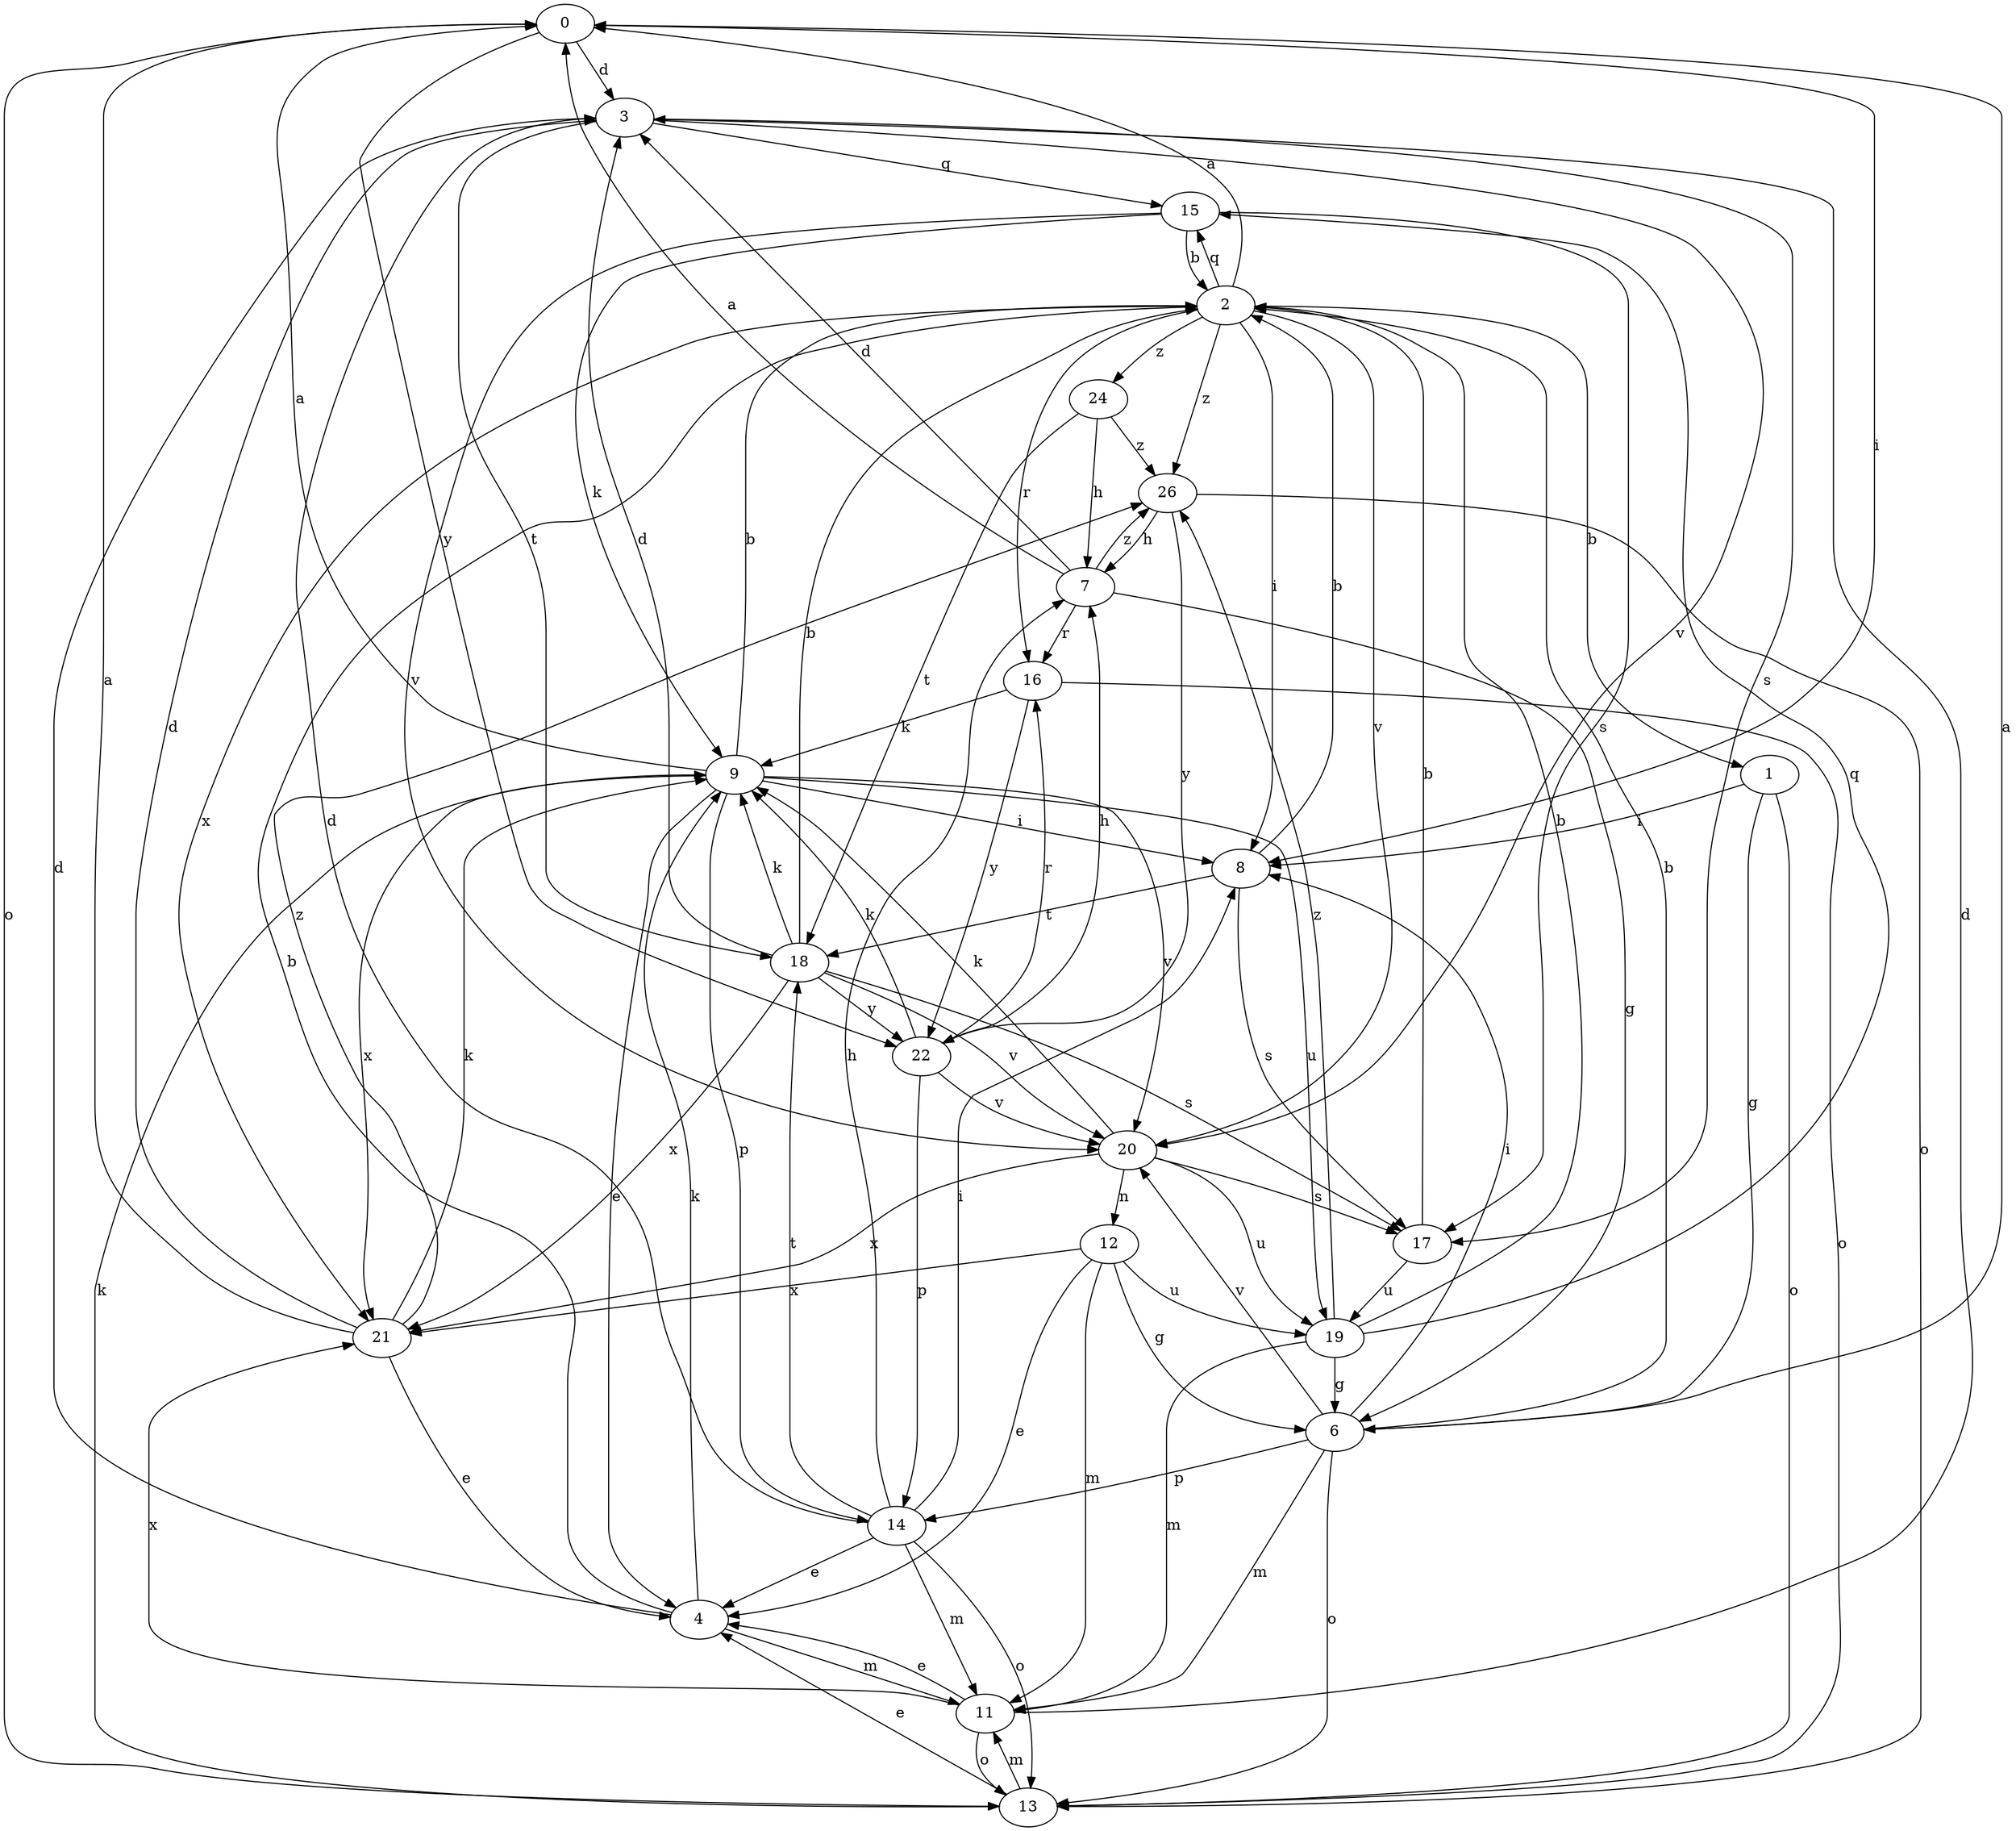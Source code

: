 strict digraph  {
0;
1;
2;
3;
4;
6;
7;
8;
9;
11;
12;
13;
14;
15;
16;
17;
18;
19;
20;
21;
22;
24;
26;
0 -> 3  [label=d];
0 -> 8  [label=i];
0 -> 13  [label=o];
0 -> 22  [label=y];
1 -> 6  [label=g];
1 -> 8  [label=i];
1 -> 13  [label=o];
2 -> 0  [label=a];
2 -> 1  [label=b];
2 -> 8  [label=i];
2 -> 15  [label=q];
2 -> 16  [label=r];
2 -> 20  [label=v];
2 -> 21  [label=x];
2 -> 24  [label=z];
2 -> 26  [label=z];
3 -> 15  [label=q];
3 -> 17  [label=s];
3 -> 18  [label=t];
3 -> 20  [label=v];
4 -> 2  [label=b];
4 -> 3  [label=d];
4 -> 9  [label=k];
4 -> 11  [label=m];
6 -> 0  [label=a];
6 -> 2  [label=b];
6 -> 8  [label=i];
6 -> 11  [label=m];
6 -> 13  [label=o];
6 -> 14  [label=p];
6 -> 20  [label=v];
7 -> 0  [label=a];
7 -> 3  [label=d];
7 -> 6  [label=g];
7 -> 16  [label=r];
7 -> 26  [label=z];
8 -> 2  [label=b];
8 -> 17  [label=s];
8 -> 18  [label=t];
9 -> 0  [label=a];
9 -> 2  [label=b];
9 -> 4  [label=e];
9 -> 8  [label=i];
9 -> 14  [label=p];
9 -> 19  [label=u];
9 -> 20  [label=v];
9 -> 21  [label=x];
11 -> 3  [label=d];
11 -> 4  [label=e];
11 -> 13  [label=o];
11 -> 21  [label=x];
12 -> 4  [label=e];
12 -> 6  [label=g];
12 -> 11  [label=m];
12 -> 19  [label=u];
12 -> 21  [label=x];
13 -> 4  [label=e];
13 -> 9  [label=k];
13 -> 11  [label=m];
14 -> 3  [label=d];
14 -> 4  [label=e];
14 -> 7  [label=h];
14 -> 8  [label=i];
14 -> 11  [label=m];
14 -> 13  [label=o];
14 -> 18  [label=t];
15 -> 2  [label=b];
15 -> 9  [label=k];
15 -> 17  [label=s];
15 -> 20  [label=v];
16 -> 9  [label=k];
16 -> 13  [label=o];
16 -> 22  [label=y];
17 -> 2  [label=b];
17 -> 19  [label=u];
18 -> 2  [label=b];
18 -> 3  [label=d];
18 -> 9  [label=k];
18 -> 17  [label=s];
18 -> 20  [label=v];
18 -> 21  [label=x];
18 -> 22  [label=y];
19 -> 2  [label=b];
19 -> 6  [label=g];
19 -> 11  [label=m];
19 -> 15  [label=q];
19 -> 26  [label=z];
20 -> 9  [label=k];
20 -> 12  [label=n];
20 -> 17  [label=s];
20 -> 19  [label=u];
20 -> 21  [label=x];
21 -> 0  [label=a];
21 -> 3  [label=d];
21 -> 4  [label=e];
21 -> 9  [label=k];
21 -> 26  [label=z];
22 -> 7  [label=h];
22 -> 9  [label=k];
22 -> 14  [label=p];
22 -> 16  [label=r];
22 -> 20  [label=v];
24 -> 7  [label=h];
24 -> 18  [label=t];
24 -> 26  [label=z];
26 -> 7  [label=h];
26 -> 13  [label=o];
26 -> 22  [label=y];
}

